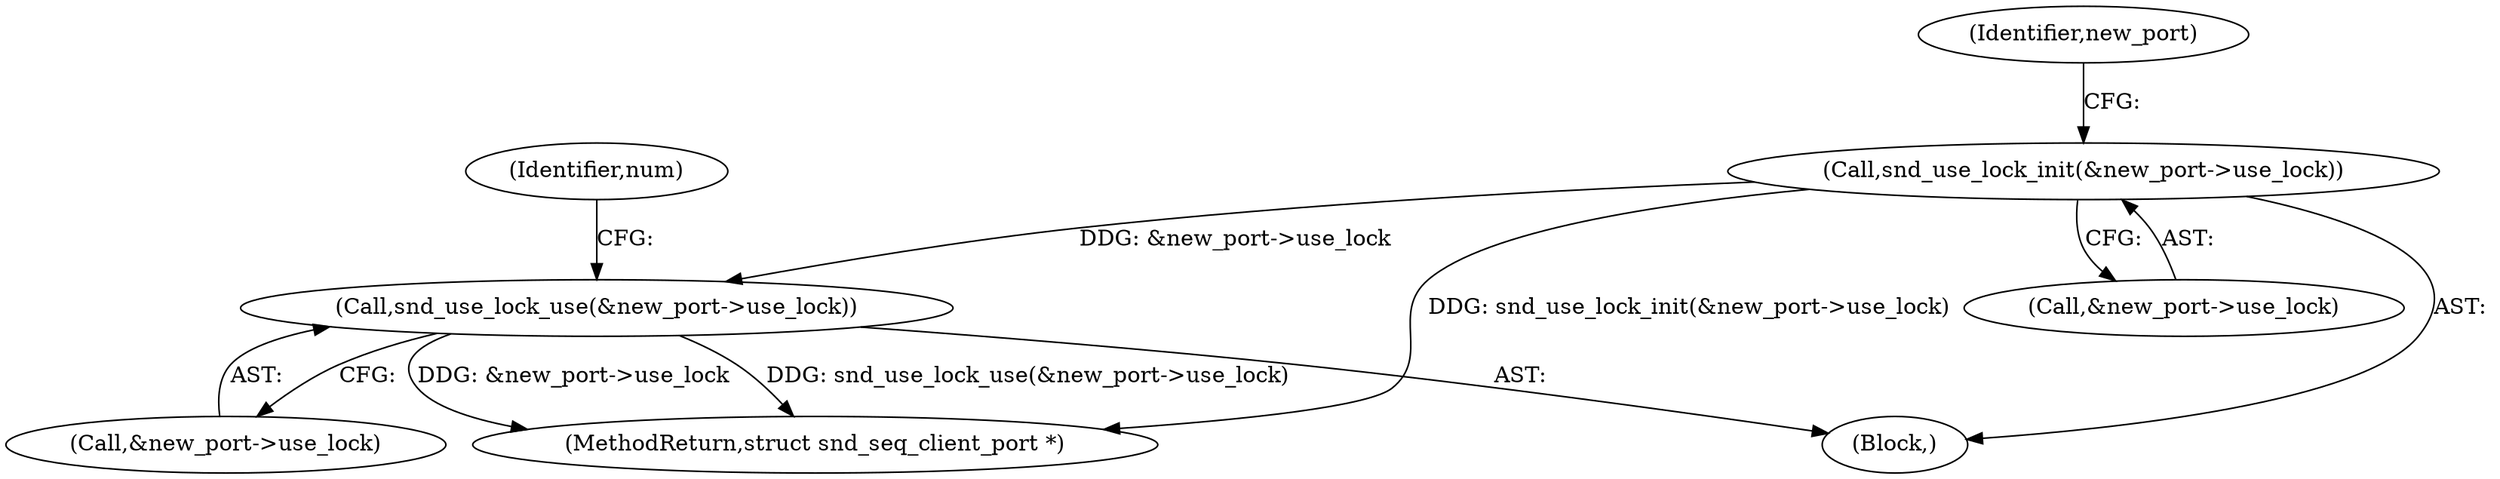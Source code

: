 digraph "0_linux_71105998845fb012937332fe2e806d443c09e026_0@pointer" {
"1000179" [label="(Call,snd_use_lock_init(&new_port->use_lock))"];
"1000194" [label="(Call,snd_use_lock_use(&new_port->use_lock))"];
"1000280" [label="(MethodReturn,struct snd_seq_client_port *)"];
"1000110" [label="(Block,)"];
"1000200" [label="(Identifier,num)"];
"1000179" [label="(Call,snd_use_lock_init(&new_port->use_lock))"];
"1000195" [label="(Call,&new_port->use_lock)"];
"1000180" [label="(Call,&new_port->use_lock)"];
"1000187" [label="(Identifier,new_port)"];
"1000194" [label="(Call,snd_use_lock_use(&new_port->use_lock))"];
"1000179" -> "1000110"  [label="AST: "];
"1000179" -> "1000180"  [label="CFG: "];
"1000180" -> "1000179"  [label="AST: "];
"1000187" -> "1000179"  [label="CFG: "];
"1000179" -> "1000280"  [label="DDG: snd_use_lock_init(&new_port->use_lock)"];
"1000179" -> "1000194"  [label="DDG: &new_port->use_lock"];
"1000194" -> "1000110"  [label="AST: "];
"1000194" -> "1000195"  [label="CFG: "];
"1000195" -> "1000194"  [label="AST: "];
"1000200" -> "1000194"  [label="CFG: "];
"1000194" -> "1000280"  [label="DDG: snd_use_lock_use(&new_port->use_lock)"];
"1000194" -> "1000280"  [label="DDG: &new_port->use_lock"];
}
